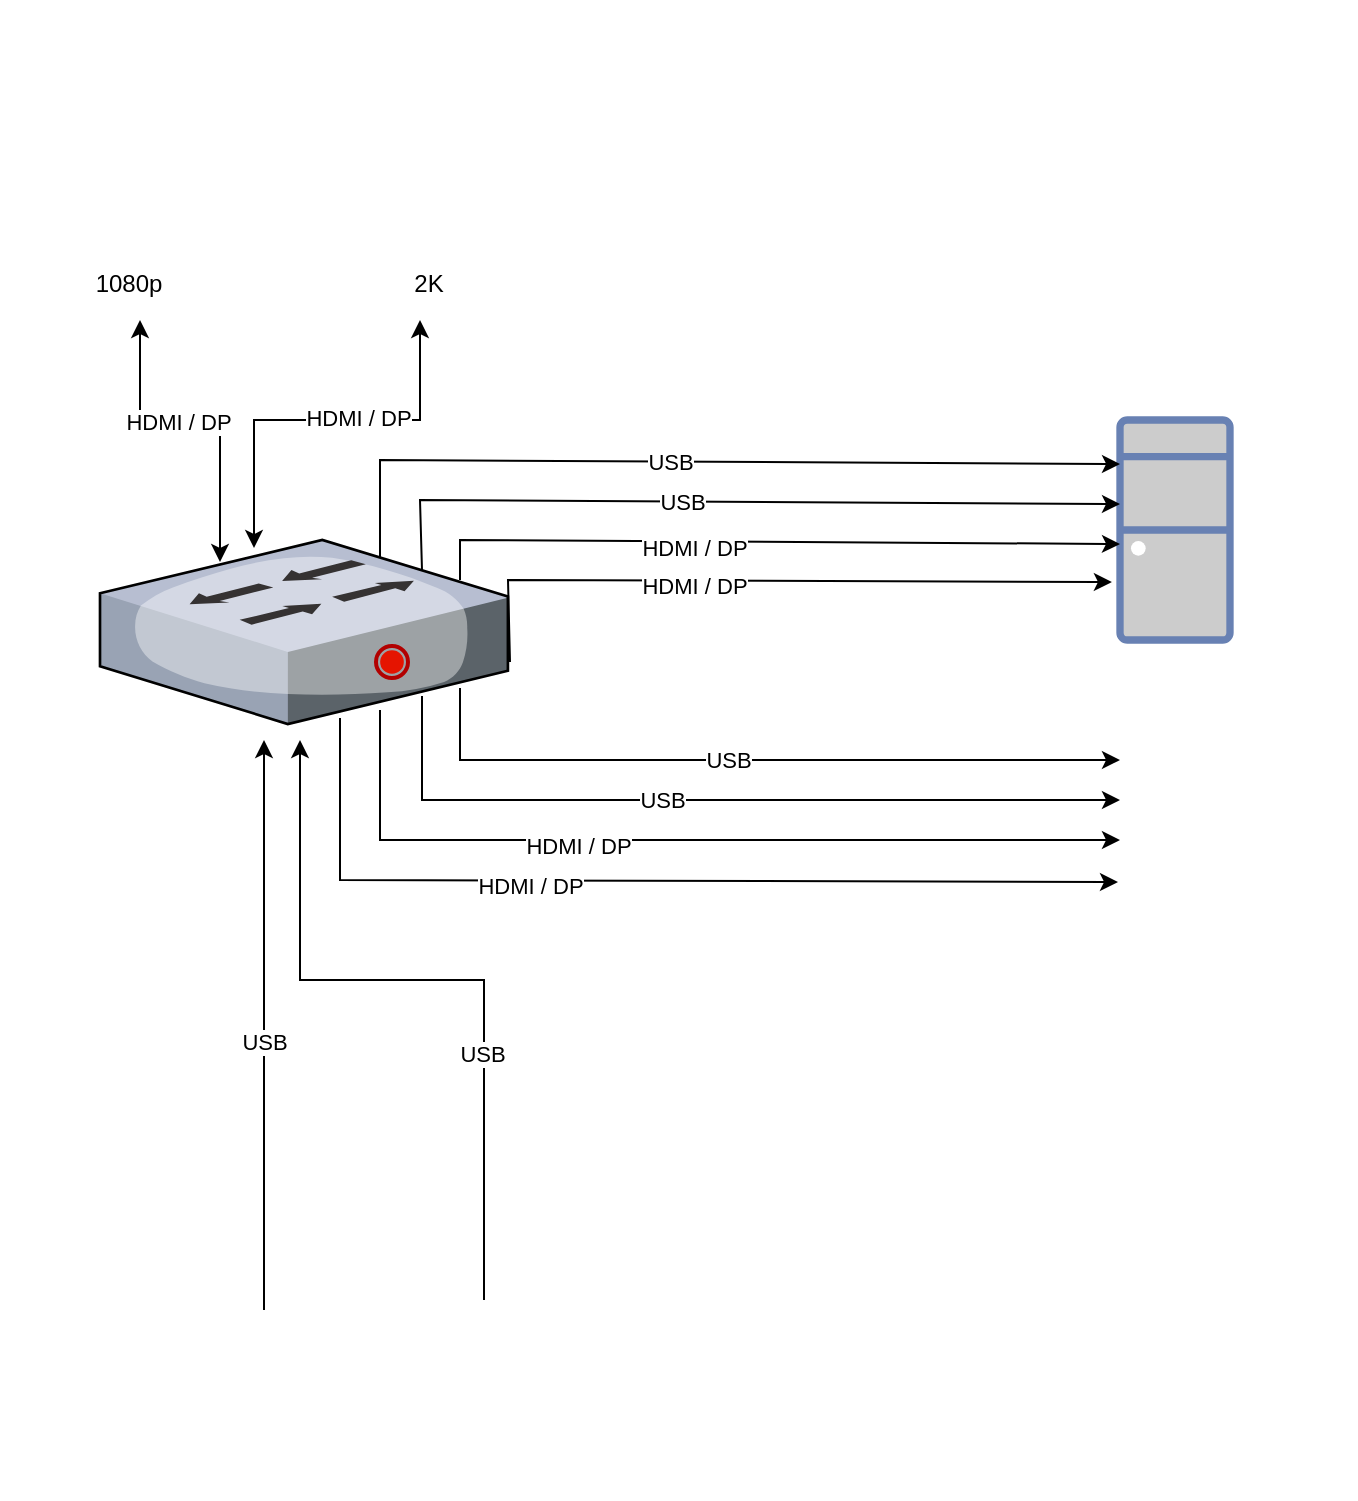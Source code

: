 <mxfile version="20.8.10" type="github">
  <diagram name="Page-1" id="nGYWewRXui2Fx3KTtozV">
    <mxGraphModel dx="565" dy="730" grid="1" gridSize="10" guides="1" tooltips="1" connect="1" arrows="1" fold="1" page="0" pageScale="1" pageWidth="827" pageHeight="1169" math="0" shadow="0">
      <root>
        <mxCell id="0" />
        <mxCell id="1" parent="0" />
        <mxCell id="KbPWcq6YWR8YbZMRvUUL-1" value="1080p" style="shape=image;html=1;verticalAlign=top;verticalLabelPosition=bottom;labelBackgroundColor=#ffffff;imageAspect=0;aspect=fixed;image=https://cdn4.iconfinder.com/data/icons/ionicons/512/icon-ios7-monitor-outline-128.png" vertex="1" parent="1">
          <mxGeometry x="690" y="80" width="128" height="128" as="geometry" />
        </mxCell>
        <mxCell id="KbPWcq6YWR8YbZMRvUUL-2" value="2K" style="shape=image;html=1;verticalAlign=top;verticalLabelPosition=bottom;labelBackgroundColor=#ffffff;imageAspect=0;aspect=fixed;image=https://cdn4.iconfinder.com/data/icons/ionicons/512/icon-ios7-monitor-outline-128.png" vertex="1" parent="1">
          <mxGeometry x="840" y="80" width="128" height="128" as="geometry" />
        </mxCell>
        <mxCell id="KbPWcq6YWR8YbZMRvUUL-3" value="" style="shape=image;html=1;verticalAlign=top;verticalLabelPosition=bottom;labelBackgroundColor=#ffffff;imageAspect=0;aspect=fixed;image=https://cdn3.iconfinder.com/data/icons/snowish/extras/mac-mini.png" vertex="1" parent="1">
          <mxGeometry x="1240" y="430" width="128" height="128" as="geometry" />
        </mxCell>
        <mxCell id="KbPWcq6YWR8YbZMRvUUL-4" value="" style="fontColor=#0066CC;verticalAlign=top;verticalLabelPosition=bottom;labelPosition=center;align=center;html=1;outlineConnect=0;fillColor=#CCCCCC;strokeColor=#6881B3;gradientColor=none;gradientDirection=north;strokeWidth=2;shape=mxgraph.networks.desktop_pc;" vertex="1" parent="1">
          <mxGeometry x="1250" y="290" width="55" height="110" as="geometry" />
        </mxCell>
        <mxCell id="KbPWcq6YWR8YbZMRvUUL-6" value="" style="shape=image;html=1;verticalAlign=top;verticalLabelPosition=bottom;labelBackgroundColor=#ffffff;imageAspect=0;aspect=fixed;image=https://cdn1.iconfinder.com/data/icons/bootstrap-vol-3/16/keyboard-128.png" vertex="1" parent="1">
          <mxGeometry x="760" y="701.5" width="128" height="128" as="geometry" />
        </mxCell>
        <mxCell id="KbPWcq6YWR8YbZMRvUUL-7" value="" style="shape=image;html=1;verticalAlign=top;verticalLabelPosition=bottom;labelBackgroundColor=#ffffff;imageAspect=0;aspect=fixed;image=https://cdn1.iconfinder.com/data/icons/bootstrap-vol-3/16/mouse-128.png" vertex="1" parent="1">
          <mxGeometry x="896.47" y="730" width="71" height="71" as="geometry" />
        </mxCell>
        <mxCell id="KbPWcq6YWR8YbZMRvUUL-8" value="" style="verticalLabelPosition=bottom;sketch=0;aspect=fixed;html=1;verticalAlign=top;strokeColor=none;align=center;outlineConnect=0;shape=mxgraph.citrix.switch;" vertex="1" parent="1">
          <mxGeometry x="740" y="350" width="203.95" height="92" as="geometry" />
        </mxCell>
        <mxCell id="KbPWcq6YWR8YbZMRvUUL-14" value="" style="endArrow=classic;html=1;rounded=0;sketch=0;" edge="1" parent="1">
          <mxGeometry width="50" height="50" relative="1" as="geometry">
            <mxPoint x="822" y="735" as="sourcePoint" />
            <mxPoint x="822" y="450" as="targetPoint" />
          </mxGeometry>
        </mxCell>
        <mxCell id="KbPWcq6YWR8YbZMRvUUL-16" value="USB" style="edgeLabel;html=1;align=center;verticalAlign=middle;resizable=0;points=[];" vertex="1" connectable="0" parent="KbPWcq6YWR8YbZMRvUUL-14">
          <mxGeometry x="-0.06" relative="1" as="geometry">
            <mxPoint as="offset" />
          </mxGeometry>
        </mxCell>
        <mxCell id="KbPWcq6YWR8YbZMRvUUL-15" value="" style="endArrow=classic;html=1;rounded=0;sketch=0;" edge="1" parent="1">
          <mxGeometry width="50" height="50" relative="1" as="geometry">
            <mxPoint x="932" y="730" as="sourcePoint" />
            <mxPoint x="840" y="450" as="targetPoint" />
            <Array as="points">
              <mxPoint x="932" y="570" />
              <mxPoint x="840" y="570" />
            </Array>
          </mxGeometry>
        </mxCell>
        <mxCell id="KbPWcq6YWR8YbZMRvUUL-17" value="USB" style="edgeLabel;html=1;align=center;verticalAlign=middle;resizable=0;points=[];" vertex="1" connectable="0" parent="KbPWcq6YWR8YbZMRvUUL-15">
          <mxGeometry x="-0.339" y="1" relative="1" as="geometry">
            <mxPoint as="offset" />
          </mxGeometry>
        </mxCell>
        <mxCell id="KbPWcq6YWR8YbZMRvUUL-19" value="" style="endArrow=classic;html=1;rounded=0;sketch=0;" edge="1" parent="1">
          <mxGeometry width="50" height="50" relative="1" as="geometry">
            <mxPoint x="880" y="359" as="sourcePoint" />
            <mxPoint x="1250" y="312" as="targetPoint" />
            <Array as="points">
              <mxPoint x="880" y="310" />
            </Array>
          </mxGeometry>
        </mxCell>
        <mxCell id="KbPWcq6YWR8YbZMRvUUL-27" value="USB" style="edgeLabel;html=1;align=center;verticalAlign=middle;resizable=0;points=[];" vertex="1" connectable="0" parent="KbPWcq6YWR8YbZMRvUUL-19">
          <mxGeometry x="-0.1" y="3" relative="1" as="geometry">
            <mxPoint x="5" y="3" as="offset" />
          </mxGeometry>
        </mxCell>
        <mxCell id="KbPWcq6YWR8YbZMRvUUL-20" value="" style="endArrow=classic;html=1;rounded=0;sketch=0;" edge="1" parent="1">
          <mxGeometry width="50" height="50" relative="1" as="geometry">
            <mxPoint x="901" y="365" as="sourcePoint" />
            <mxPoint x="1250" y="332" as="targetPoint" />
            <Array as="points">
              <mxPoint x="900" y="330" />
            </Array>
          </mxGeometry>
        </mxCell>
        <mxCell id="KbPWcq6YWR8YbZMRvUUL-26" value="USB" style="edgeLabel;html=1;align=center;verticalAlign=middle;resizable=0;points=[];" vertex="1" connectable="0" parent="KbPWcq6YWR8YbZMRvUUL-20">
          <mxGeometry x="-0.208" relative="1" as="geometry">
            <mxPoint x="13" as="offset" />
          </mxGeometry>
        </mxCell>
        <mxCell id="KbPWcq6YWR8YbZMRvUUL-21" value="" style="endArrow=classic;html=1;rounded=0;sketch=0;" edge="1" parent="1">
          <mxGeometry width="50" height="50" relative="1" as="geometry">
            <mxPoint x="920" y="370" as="sourcePoint" />
            <mxPoint x="1250" y="352" as="targetPoint" />
            <Array as="points">
              <mxPoint x="920" y="350" />
            </Array>
          </mxGeometry>
        </mxCell>
        <mxCell id="KbPWcq6YWR8YbZMRvUUL-25" value="HDMI / DP" style="edgeLabel;html=1;align=center;verticalAlign=middle;resizable=0;points=[];" vertex="1" connectable="0" parent="KbPWcq6YWR8YbZMRvUUL-21">
          <mxGeometry x="-0.346" y="-3" relative="1" as="geometry">
            <mxPoint x="22" as="offset" />
          </mxGeometry>
        </mxCell>
        <mxCell id="KbPWcq6YWR8YbZMRvUUL-28" value="" style="endArrow=classic;html=1;rounded=0;sketch=0;" edge="1" parent="1">
          <mxGeometry width="50" height="50" relative="1" as="geometry">
            <mxPoint x="920" y="424" as="sourcePoint" />
            <mxPoint x="1250" y="460" as="targetPoint" />
            <Array as="points">
              <mxPoint x="920" y="460" />
            </Array>
          </mxGeometry>
        </mxCell>
        <mxCell id="KbPWcq6YWR8YbZMRvUUL-29" value="USB" style="edgeLabel;html=1;align=center;verticalAlign=middle;resizable=0;points=[];" vertex="1" connectable="0" parent="KbPWcq6YWR8YbZMRvUUL-28">
          <mxGeometry x="-0.1" y="3" relative="1" as="geometry">
            <mxPoint x="5" y="3" as="offset" />
          </mxGeometry>
        </mxCell>
        <mxCell id="KbPWcq6YWR8YbZMRvUUL-30" value="" style="endArrow=classic;html=1;rounded=0;sketch=0;" edge="1" parent="1">
          <mxGeometry width="50" height="50" relative="1" as="geometry">
            <mxPoint x="901" y="428" as="sourcePoint" />
            <mxPoint x="1250" y="480" as="targetPoint" />
            <Array as="points">
              <mxPoint x="901" y="480" />
            </Array>
          </mxGeometry>
        </mxCell>
        <mxCell id="KbPWcq6YWR8YbZMRvUUL-31" value="USB" style="edgeLabel;html=1;align=center;verticalAlign=middle;resizable=0;points=[];" vertex="1" connectable="0" parent="KbPWcq6YWR8YbZMRvUUL-30">
          <mxGeometry x="-0.208" relative="1" as="geometry">
            <mxPoint x="13" as="offset" />
          </mxGeometry>
        </mxCell>
        <mxCell id="KbPWcq6YWR8YbZMRvUUL-32" value="" style="endArrow=classic;html=1;rounded=0;sketch=0;" edge="1" parent="1">
          <mxGeometry width="50" height="50" relative="1" as="geometry">
            <mxPoint x="880" y="435" as="sourcePoint" />
            <mxPoint x="1250" y="500" as="targetPoint" />
            <Array as="points">
              <mxPoint x="880" y="500" />
            </Array>
          </mxGeometry>
        </mxCell>
        <mxCell id="KbPWcq6YWR8YbZMRvUUL-33" value="&lt;meta charset=&quot;utf-8&quot;&gt;&lt;span style=&quot;color: rgb(0, 0, 0); font-family: Helvetica; font-size: 11px; font-style: normal; font-variant-ligatures: normal; font-variant-caps: normal; font-weight: 400; letter-spacing: normal; orphans: 2; text-align: center; text-indent: 0px; text-transform: none; widows: 2; word-spacing: 0px; -webkit-text-stroke-width: 0px; background-color: rgb(255, 255, 255); text-decoration-thickness: initial; text-decoration-style: initial; text-decoration-color: initial; float: none; display: inline !important;&quot;&gt;HDMI / DP&lt;/span&gt;" style="edgeLabel;html=1;align=center;verticalAlign=middle;resizable=0;points=[];" vertex="1" connectable="0" parent="KbPWcq6YWR8YbZMRvUUL-32">
          <mxGeometry x="-0.346" y="-3" relative="1" as="geometry">
            <mxPoint x="22" as="offset" />
          </mxGeometry>
        </mxCell>
        <mxCell id="KbPWcq6YWR8YbZMRvUUL-34" value="" style="endArrow=classic;startArrow=classic;html=1;rounded=0;sketch=0;" edge="1" parent="1">
          <mxGeometry width="50" height="50" relative="1" as="geometry">
            <mxPoint x="800" y="361" as="sourcePoint" />
            <mxPoint x="760" y="240" as="targetPoint" />
            <Array as="points">
              <mxPoint x="800" y="290" />
              <mxPoint x="760" y="290" />
            </Array>
          </mxGeometry>
        </mxCell>
        <mxCell id="KbPWcq6YWR8YbZMRvUUL-37" value="&lt;meta charset=&quot;utf-8&quot;&gt;&lt;span style=&quot;color: rgb(0, 0, 0); font-family: Helvetica; font-size: 11px; font-style: normal; font-variant-ligatures: normal; font-variant-caps: normal; font-weight: 400; letter-spacing: normal; orphans: 2; text-align: center; text-indent: 0px; text-transform: none; widows: 2; word-spacing: 0px; -webkit-text-stroke-width: 0px; background-color: rgb(255, 255, 255); text-decoration-thickness: initial; text-decoration-style: initial; text-decoration-color: initial; float: none; display: inline !important;&quot;&gt;HDMI / DP&lt;/span&gt;" style="edgeLabel;html=1;align=center;verticalAlign=middle;resizable=0;points=[];" vertex="1" connectable="0" parent="KbPWcq6YWR8YbZMRvUUL-34">
          <mxGeometry x="0.143" y="1" relative="1" as="geometry">
            <mxPoint as="offset" />
          </mxGeometry>
        </mxCell>
        <mxCell id="KbPWcq6YWR8YbZMRvUUL-35" value="" style="endArrow=classic;startArrow=classic;html=1;rounded=0;sketch=0;" edge="1" parent="1">
          <mxGeometry width="50" height="50" relative="1" as="geometry">
            <mxPoint x="817" y="354" as="sourcePoint" />
            <mxPoint x="900" y="240" as="targetPoint" />
            <Array as="points">
              <mxPoint x="817" y="290" />
              <mxPoint x="900" y="290" />
            </Array>
          </mxGeometry>
        </mxCell>
        <mxCell id="KbPWcq6YWR8YbZMRvUUL-36" value="&lt;meta charset=&quot;utf-8&quot;&gt;&lt;span style=&quot;color: rgb(0, 0, 0); font-family: Helvetica; font-size: 11px; font-style: normal; font-variant-ligatures: normal; font-variant-caps: normal; font-weight: 400; letter-spacing: normal; orphans: 2; text-align: center; text-indent: 0px; text-transform: none; widows: 2; word-spacing: 0px; -webkit-text-stroke-width: 0px; background-color: rgb(255, 255, 255); text-decoration-thickness: initial; text-decoration-style: initial; text-decoration-color: initial; float: none; display: inline !important;&quot;&gt;HDMI / DP&lt;/span&gt;" style="edgeLabel;html=1;align=center;verticalAlign=middle;resizable=0;points=[];" vertex="1" connectable="0" parent="KbPWcq6YWR8YbZMRvUUL-35">
          <mxGeometry x="0.178" y="1" relative="1" as="geometry">
            <mxPoint as="offset" />
          </mxGeometry>
        </mxCell>
        <mxCell id="KbPWcq6YWR8YbZMRvUUL-38" value="" style="endArrow=classic;html=1;rounded=0;sketch=0;" edge="1" parent="1">
          <mxGeometry width="50" height="50" relative="1" as="geometry">
            <mxPoint x="860" y="439" as="sourcePoint" />
            <mxPoint x="1249" y="521" as="targetPoint" />
            <Array as="points">
              <mxPoint x="860" y="520" />
            </Array>
          </mxGeometry>
        </mxCell>
        <mxCell id="KbPWcq6YWR8YbZMRvUUL-39" value="&lt;meta charset=&quot;utf-8&quot;&gt;&lt;span style=&quot;color: rgb(0, 0, 0); font-family: Helvetica; font-size: 11px; font-style: normal; font-variant-ligatures: normal; font-variant-caps: normal; font-weight: 400; letter-spacing: normal; orphans: 2; text-align: center; text-indent: 0px; text-transform: none; widows: 2; word-spacing: 0px; -webkit-text-stroke-width: 0px; background-color: rgb(255, 255, 255); text-decoration-thickness: initial; text-decoration-style: initial; text-decoration-color: initial; float: none; display: inline !important;&quot;&gt;HDMI / DP&lt;/span&gt;" style="edgeLabel;html=1;align=center;verticalAlign=middle;resizable=0;points=[];" vertex="1" connectable="0" parent="KbPWcq6YWR8YbZMRvUUL-38">
          <mxGeometry x="-0.346" y="-3" relative="1" as="geometry">
            <mxPoint x="22" as="offset" />
          </mxGeometry>
        </mxCell>
        <mxCell id="KbPWcq6YWR8YbZMRvUUL-40" value="" style="endArrow=classic;html=1;rounded=0;sketch=0;" edge="1" parent="1">
          <mxGeometry width="50" height="50" relative="1" as="geometry">
            <mxPoint x="945" y="411" as="sourcePoint" />
            <mxPoint x="1245.95" y="371" as="targetPoint" />
            <Array as="points">
              <mxPoint x="944" y="370" />
            </Array>
          </mxGeometry>
        </mxCell>
        <mxCell id="KbPWcq6YWR8YbZMRvUUL-41" value="HDMI / DP" style="edgeLabel;html=1;align=center;verticalAlign=middle;resizable=0;points=[];" vertex="1" connectable="0" parent="KbPWcq6YWR8YbZMRvUUL-40">
          <mxGeometry x="-0.346" y="-3" relative="1" as="geometry">
            <mxPoint x="22" as="offset" />
          </mxGeometry>
        </mxCell>
        <mxCell id="KbPWcq6YWR8YbZMRvUUL-42" value="" style="dashed=0;labelPosition=right;align=left;shape=mxgraph.gmdl.radiobutton;strokeColor=#B20000;fillColor=#e51400;strokeWidth=2;aspect=fixed;sketch=0;fontColor=#ffffff;" vertex="1" parent="1">
          <mxGeometry x="878" y="403" width="16" height="16" as="geometry" />
        </mxCell>
      </root>
    </mxGraphModel>
  </diagram>
</mxfile>
